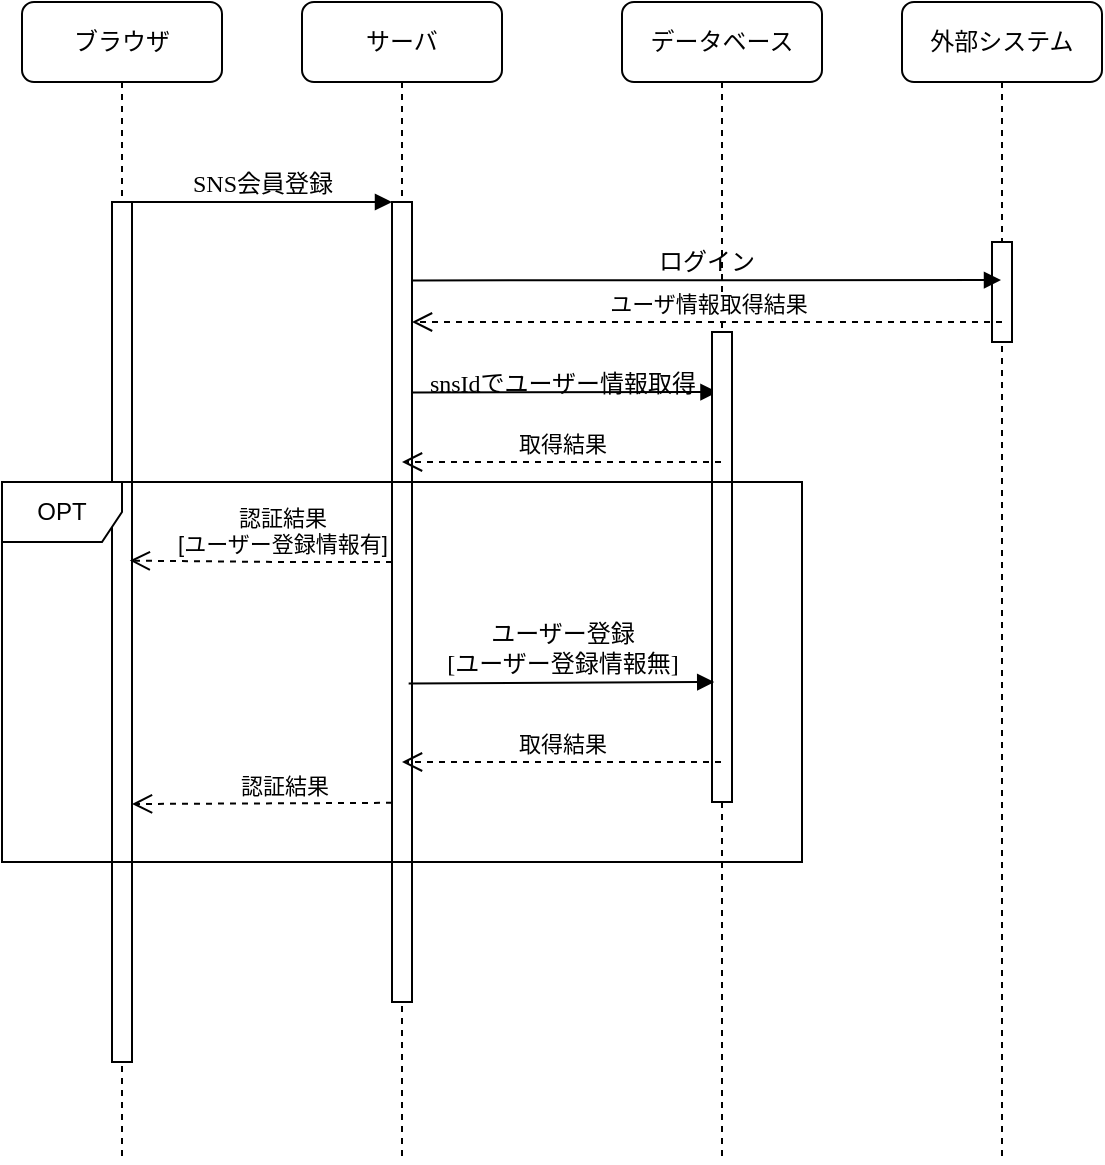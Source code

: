 <mxfile version="24.4.13" type="device">
  <diagram name="Page-1" id="13e1069c-82ec-6db2-03f1-153e76fe0fe0">
    <mxGraphModel dx="1468" dy="1118" grid="1" gridSize="10" guides="1" tooltips="1" connect="1" arrows="1" fold="1" page="1" pageScale="1" pageWidth="1100" pageHeight="850" background="none" math="0" shadow="0">
      <root>
        <mxCell id="0" />
        <mxCell id="1" parent="0" />
        <mxCell id="7baba1c4bc27f4b0-2" value="サーバ" style="shape=umlLifeline;perimeter=lifelinePerimeter;whiteSpace=wrap;html=1;container=1;collapsible=0;recursiveResize=0;outlineConnect=0;rounded=1;shadow=0;comic=0;labelBackgroundColor=none;strokeWidth=1;fontFamily=Verdana;fontSize=12;align=center;" parent="1" vertex="1">
          <mxGeometry x="240" y="80" width="100" height="580" as="geometry" />
        </mxCell>
        <mxCell id="7baba1c4bc27f4b0-10" value="" style="html=1;points=[];perimeter=orthogonalPerimeter;rounded=0;shadow=0;comic=0;labelBackgroundColor=none;strokeWidth=1;fontFamily=Verdana;fontSize=12;align=center;" parent="7baba1c4bc27f4b0-2" vertex="1">
          <mxGeometry x="45" y="100" width="10" height="400" as="geometry" />
        </mxCell>
        <mxCell id="DZYBECSc1l_WTfBTugmX-5" value="snsIdでユーザー情報取得" style="html=1;verticalAlign=bottom;endArrow=block;labelBackgroundColor=none;fontFamily=Verdana;fontSize=12;edgeStyle=elbowEdgeStyle;elbow=vertical;exitX=1.226;exitY=0.433;exitDx=0;exitDy=0;exitPerimeter=0;" edge="1" parent="7baba1c4bc27f4b0-2">
          <mxGeometry x="-0.016" y="-5" relative="1" as="geometry">
            <mxPoint x="55.0" y="195.26" as="sourcePoint" />
            <mxPoint x="207.74" y="195" as="targetPoint" />
            <Array as="points">
              <mxPoint x="207.74" y="195" />
            </Array>
            <mxPoint as="offset" />
          </mxGeometry>
        </mxCell>
        <mxCell id="7baba1c4bc27f4b0-3" value="データベース" style="shape=umlLifeline;perimeter=lifelinePerimeter;whiteSpace=wrap;html=1;container=1;collapsible=0;recursiveResize=0;outlineConnect=0;rounded=1;shadow=0;comic=0;labelBackgroundColor=none;strokeWidth=1;fontFamily=Verdana;fontSize=12;align=center;" parent="1" vertex="1">
          <mxGeometry x="400" y="80" width="100" height="580" as="geometry" />
        </mxCell>
        <mxCell id="7baba1c4bc27f4b0-13" value="" style="html=1;points=[];perimeter=orthogonalPerimeter;rounded=0;shadow=0;comic=0;labelBackgroundColor=none;strokeWidth=1;fontFamily=Verdana;fontSize=12;align=center;" parent="7baba1c4bc27f4b0-3" vertex="1">
          <mxGeometry x="45" y="165" width="10" height="235" as="geometry" />
        </mxCell>
        <mxCell id="7baba1c4bc27f4b0-4" value="外部システム" style="shape=umlLifeline;perimeter=lifelinePerimeter;whiteSpace=wrap;html=1;container=1;collapsible=0;recursiveResize=0;outlineConnect=0;rounded=1;shadow=0;comic=0;labelBackgroundColor=none;strokeWidth=1;fontFamily=Verdana;fontSize=12;align=center;" parent="1" vertex="1">
          <mxGeometry x="540" y="80" width="100" height="580" as="geometry" />
        </mxCell>
        <mxCell id="DZYBECSc1l_WTfBTugmX-4" value="" style="html=1;points=[];perimeter=orthogonalPerimeter;rounded=0;shadow=0;comic=0;labelBackgroundColor=none;strokeWidth=1;fontFamily=Verdana;fontSize=12;align=center;" vertex="1" parent="7baba1c4bc27f4b0-4">
          <mxGeometry x="45" y="120" width="10" height="50" as="geometry" />
        </mxCell>
        <mxCell id="7baba1c4bc27f4b0-8" value="ブラウザ" style="shape=umlLifeline;perimeter=lifelinePerimeter;whiteSpace=wrap;html=1;container=1;collapsible=0;recursiveResize=0;outlineConnect=0;rounded=1;shadow=0;comic=0;labelBackgroundColor=none;strokeWidth=1;fontFamily=Verdana;fontSize=12;align=center;" parent="1" vertex="1">
          <mxGeometry x="100" y="80" width="100" height="580" as="geometry" />
        </mxCell>
        <mxCell id="7baba1c4bc27f4b0-9" value="" style="html=1;points=[];perimeter=orthogonalPerimeter;rounded=0;shadow=0;comic=0;labelBackgroundColor=none;strokeWidth=1;fontFamily=Verdana;fontSize=12;align=center;" parent="7baba1c4bc27f4b0-8" vertex="1">
          <mxGeometry x="45" y="100" width="10" height="430" as="geometry" />
        </mxCell>
        <mxCell id="7baba1c4bc27f4b0-11" value="SNS会員登録" style="html=1;verticalAlign=bottom;endArrow=block;entryX=0;entryY=0;labelBackgroundColor=none;fontFamily=Verdana;fontSize=12;edgeStyle=elbowEdgeStyle;elbow=vertical;" parent="1" source="7baba1c4bc27f4b0-9" target="7baba1c4bc27f4b0-10" edge="1">
          <mxGeometry relative="1" as="geometry">
            <mxPoint x="220" y="190" as="sourcePoint" />
          </mxGeometry>
        </mxCell>
        <mxCell id="076FOFiYXBeyeW35ASUI-1" value="取得結果" style="html=1;verticalAlign=bottom;endArrow=open;dashed=1;endSize=8;curved=0;rounded=0;" parent="1" source="7baba1c4bc27f4b0-3" target="7baba1c4bc27f4b0-2" edge="1">
          <mxGeometry relative="1" as="geometry">
            <mxPoint x="500" y="370" as="sourcePoint" />
            <mxPoint x="420" y="370" as="targetPoint" />
            <Array as="points">
              <mxPoint x="390" y="460" />
            </Array>
          </mxGeometry>
        </mxCell>
        <mxCell id="DZYBECSc1l_WTfBTugmX-1" value="ログイン" style="html=1;verticalAlign=bottom;endArrow=block;labelBackgroundColor=none;fontFamily=Verdana;fontSize=12;edgeStyle=elbowEdgeStyle;elbow=vertical;exitX=0.968;exitY=0.098;exitDx=0;exitDy=0;exitPerimeter=0;" edge="1" parent="1" source="7baba1c4bc27f4b0-10" target="7baba1c4bc27f4b0-4">
          <mxGeometry relative="1" as="geometry">
            <mxPoint x="165" y="190" as="sourcePoint" />
            <mxPoint x="295" y="190" as="targetPoint" />
          </mxGeometry>
        </mxCell>
        <mxCell id="DZYBECSc1l_WTfBTugmX-2" value="ユーザ情報取得結果" style="html=1;verticalAlign=bottom;endArrow=open;dashed=1;endSize=8;curved=0;rounded=0;exitX=0.5;exitY=0.8;exitDx=0;exitDy=0;exitPerimeter=0;" edge="1" parent="1" source="DZYBECSc1l_WTfBTugmX-4" target="7baba1c4bc27f4b0-10">
          <mxGeometry relative="1" as="geometry">
            <mxPoint x="590" y="230" as="sourcePoint" />
            <mxPoint x="300" y="230" as="targetPoint" />
            <Array as="points">
              <mxPoint x="520" y="240" />
            </Array>
          </mxGeometry>
        </mxCell>
        <mxCell id="DZYBECSc1l_WTfBTugmX-6" value="ユーザー登録&lt;div&gt;[ユーザー登録情報無]&lt;/div&gt;" style="html=1;verticalAlign=bottom;endArrow=block;labelBackgroundColor=none;fontFamily=Verdana;fontSize=12;edgeStyle=elbowEdgeStyle;elbow=vertical;entryX=0.111;entryY=0.742;entryDx=0;entryDy=0;entryPerimeter=0;exitX=0.833;exitY=0.602;exitDx=0;exitDy=0;exitPerimeter=0;" edge="1" parent="1" source="7baba1c4bc27f4b0-10" target="7baba1c4bc27f4b0-13">
          <mxGeometry relative="1" as="geometry">
            <mxPoint x="310" y="420" as="sourcePoint" />
            <mxPoint x="444" y="380" as="targetPoint" />
            <Array as="points">
              <mxPoint x="370" y="420" />
            </Array>
          </mxGeometry>
        </mxCell>
        <mxCell id="DZYBECSc1l_WTfBTugmX-7" value="取得結果" style="html=1;verticalAlign=bottom;endArrow=open;dashed=1;endSize=8;curved=0;rounded=0;" edge="1" parent="1" source="7baba1c4bc27f4b0-3" target="7baba1c4bc27f4b0-2">
          <mxGeometry x="-0.004" relative="1" as="geometry">
            <mxPoint x="460" y="320" as="sourcePoint" />
            <mxPoint x="300" y="320" as="targetPoint" />
            <Array as="points">
              <mxPoint x="370" y="310" />
            </Array>
            <mxPoint as="offset" />
          </mxGeometry>
        </mxCell>
        <mxCell id="DZYBECSc1l_WTfBTugmX-8" value="OPT" style="shape=umlFrame;whiteSpace=wrap;html=1;pointerEvents=0;" vertex="1" parent="1">
          <mxGeometry x="90" y="320" width="400" height="190" as="geometry" />
        </mxCell>
        <mxCell id="DZYBECSc1l_WTfBTugmX-10" value="認証結果&lt;div&gt;[ユーザー登録情報有]&lt;/div&gt;" style="html=1;verticalAlign=bottom;endArrow=open;dashed=1;endSize=8;curved=0;rounded=0;entryX=0.889;entryY=0.417;entryDx=0;entryDy=0;entryPerimeter=0;" edge="1" parent="1" source="7baba1c4bc27f4b0-10" target="7baba1c4bc27f4b0-9">
          <mxGeometry x="-0.161" relative="1" as="geometry">
            <mxPoint x="289" y="400" as="sourcePoint" />
            <mxPoint x="150" y="400" as="targetPoint" />
            <Array as="points">
              <mxPoint x="230" y="360" />
            </Array>
            <mxPoint as="offset" />
          </mxGeometry>
        </mxCell>
        <mxCell id="DZYBECSc1l_WTfBTugmX-11" value="認証結果" style="html=1;verticalAlign=bottom;endArrow=open;dashed=1;endSize=8;curved=0;rounded=0;exitX=0;exitY=0.751;exitDx=0;exitDy=0;exitPerimeter=0;entryX=1;entryY=0.7;entryDx=0;entryDy=0;entryPerimeter=0;" edge="1" parent="1" source="7baba1c4bc27f4b0-10" target="7baba1c4bc27f4b0-9">
          <mxGeometry x="-0.161" relative="1" as="geometry">
            <mxPoint x="295" y="370" as="sourcePoint" />
            <mxPoint x="164" y="369" as="targetPoint" />
            <Array as="points" />
            <mxPoint as="offset" />
          </mxGeometry>
        </mxCell>
      </root>
    </mxGraphModel>
  </diagram>
</mxfile>
